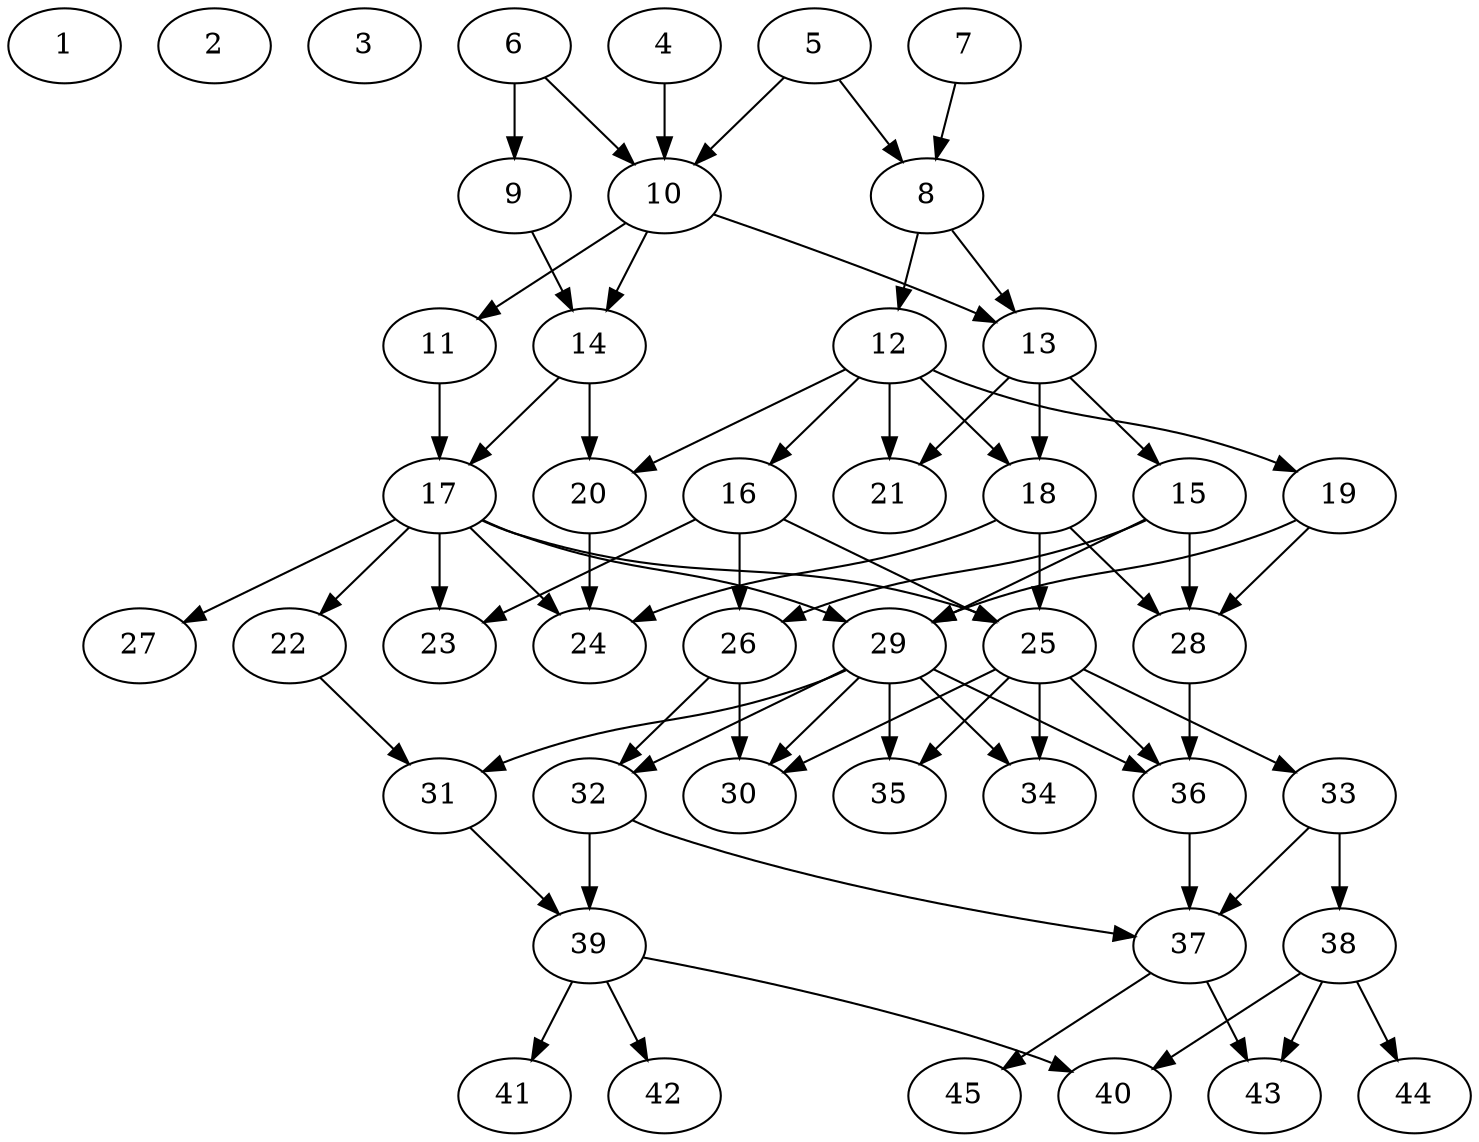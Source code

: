 // DAG automatically generated by daggen at Thu Oct  3 14:07:25 2019
// ./daggen --dot -n 45 --ccr 0.4 --fat 0.5 --regular 0.5 --density 0.5 --mindata 5242880 --maxdata 52428800 
digraph G {
  1 [size="39623680", alpha="0.19", expect_size="15849472"] 
  2 [size="16353280", alpha="0.07", expect_size="6541312"] 
  3 [size="110330880", alpha="0.01", expect_size="44132352"] 
  4 [size="107422720", alpha="0.19", expect_size="42969088"] 
  4 -> 10 [size ="42969088"]
  5 [size="80727040", alpha="0.01", expect_size="32290816"] 
  5 -> 8 [size ="32290816"]
  5 -> 10 [size ="32290816"]
  6 [size="43189760", alpha="0.16", expect_size="17275904"] 
  6 -> 9 [size ="17275904"]
  6 -> 10 [size ="17275904"]
  7 [size="30737920", alpha="0.09", expect_size="12295168"] 
  7 -> 8 [size ="12295168"]
  8 [size="15592960", alpha="0.04", expect_size="6237184"] 
  8 -> 12 [size ="6237184"]
  8 -> 13 [size ="6237184"]
  9 [size="22415360", alpha="0.00", expect_size="8966144"] 
  9 -> 14 [size ="8966144"]
  10 [size="13194240", alpha="0.03", expect_size="5277696"] 
  10 -> 11 [size ="5277696"]
  10 -> 13 [size ="5277696"]
  10 -> 14 [size ="5277696"]
  11 [size="121725440", alpha="0.14", expect_size="48690176"] 
  11 -> 17 [size ="48690176"]
  12 [size="112949760", alpha="0.07", expect_size="45179904"] 
  12 -> 16 [size ="45179904"]
  12 -> 18 [size ="45179904"]
  12 -> 19 [size ="45179904"]
  12 -> 20 [size ="45179904"]
  12 -> 21 [size ="45179904"]
  13 [size="36692480", alpha="0.08", expect_size="14676992"] 
  13 -> 15 [size ="14676992"]
  13 -> 18 [size ="14676992"]
  13 -> 21 [size ="14676992"]
  14 [size="44272640", alpha="0.08", expect_size="17709056"] 
  14 -> 17 [size ="17709056"]
  14 -> 20 [size ="17709056"]
  15 [size="38348800", alpha="0.04", expect_size="15339520"] 
  15 -> 26 [size ="15339520"]
  15 -> 28 [size ="15339520"]
  15 -> 29 [size ="15339520"]
  16 [size="45071360", alpha="0.05", expect_size="18028544"] 
  16 -> 23 [size ="18028544"]
  16 -> 25 [size ="18028544"]
  16 -> 26 [size ="18028544"]
  17 [size="23485440", alpha="0.17", expect_size="9394176"] 
  17 -> 22 [size ="9394176"]
  17 -> 23 [size ="9394176"]
  17 -> 24 [size ="9394176"]
  17 -> 25 [size ="9394176"]
  17 -> 27 [size ="9394176"]
  17 -> 29 [size ="9394176"]
  18 [size="74206720", alpha="0.10", expect_size="29682688"] 
  18 -> 24 [size ="29682688"]
  18 -> 25 [size ="29682688"]
  18 -> 28 [size ="29682688"]
  19 [size="98972160", alpha="0.09", expect_size="39588864"] 
  19 -> 28 [size ="39588864"]
  19 -> 29 [size ="39588864"]
  20 [size="100840960", alpha="0.02", expect_size="40336384"] 
  20 -> 24 [size ="40336384"]
  21 [size="115842560", alpha="0.01", expect_size="46337024"] 
  22 [size="77931520", alpha="0.19", expect_size="31172608"] 
  22 -> 31 [size ="31172608"]
  23 [size="118973440", alpha="0.14", expect_size="47589376"] 
  24 [size="49244160", alpha="0.06", expect_size="19697664"] 
  25 [size="95943680", alpha="0.08", expect_size="38377472"] 
  25 -> 30 [size ="38377472"]
  25 -> 33 [size ="38377472"]
  25 -> 34 [size ="38377472"]
  25 -> 35 [size ="38377472"]
  25 -> 36 [size ="38377472"]
  26 [size="118855680", alpha="0.16", expect_size="47542272"] 
  26 -> 30 [size ="47542272"]
  26 -> 32 [size ="47542272"]
  27 [size="28464640", alpha="0.07", expect_size="11385856"] 
  28 [size="125946880", alpha="0.18", expect_size="50378752"] 
  28 -> 36 [size ="50378752"]
  29 [size="66398720", alpha="0.10", expect_size="26559488"] 
  29 -> 30 [size ="26559488"]
  29 -> 31 [size ="26559488"]
  29 -> 32 [size ="26559488"]
  29 -> 34 [size ="26559488"]
  29 -> 35 [size ="26559488"]
  29 -> 36 [size ="26559488"]
  30 [size="118753280", alpha="0.03", expect_size="47501312"] 
  31 [size="15526400", alpha="0.14", expect_size="6210560"] 
  31 -> 39 [size ="6210560"]
  32 [size="19166720", alpha="0.02", expect_size="7666688"] 
  32 -> 37 [size ="7666688"]
  32 -> 39 [size ="7666688"]
  33 [size="14955520", alpha="0.14", expect_size="5982208"] 
  33 -> 37 [size ="5982208"]
  33 -> 38 [size ="5982208"]
  34 [size="100124160", alpha="0.12", expect_size="40049664"] 
  35 [size="15088640", alpha="0.13", expect_size="6035456"] 
  36 [size="63400960", alpha="0.00", expect_size="25360384"] 
  36 -> 37 [size ="25360384"]
  37 [size="39219200", alpha="0.09", expect_size="15687680"] 
  37 -> 43 [size ="15687680"]
  37 -> 45 [size ="15687680"]
  38 [size="78138880", alpha="0.08", expect_size="31255552"] 
  38 -> 40 [size ="31255552"]
  38 -> 43 [size ="31255552"]
  38 -> 44 [size ="31255552"]
  39 [size="64680960", alpha="0.02", expect_size="25872384"] 
  39 -> 40 [size ="25872384"]
  39 -> 41 [size ="25872384"]
  39 -> 42 [size ="25872384"]
  40 [size="126120960", alpha="0.11", expect_size="50448384"] 
  41 [size="26616320", alpha="0.17", expect_size="10646528"] 
  42 [size="110720000", alpha="0.14", expect_size="44288000"] 
  43 [size="124377600", alpha="0.09", expect_size="49751040"] 
  44 [size="91176960", alpha="0.10", expect_size="36470784"] 
  45 [size="42288640", alpha="0.05", expect_size="16915456"] 
}
